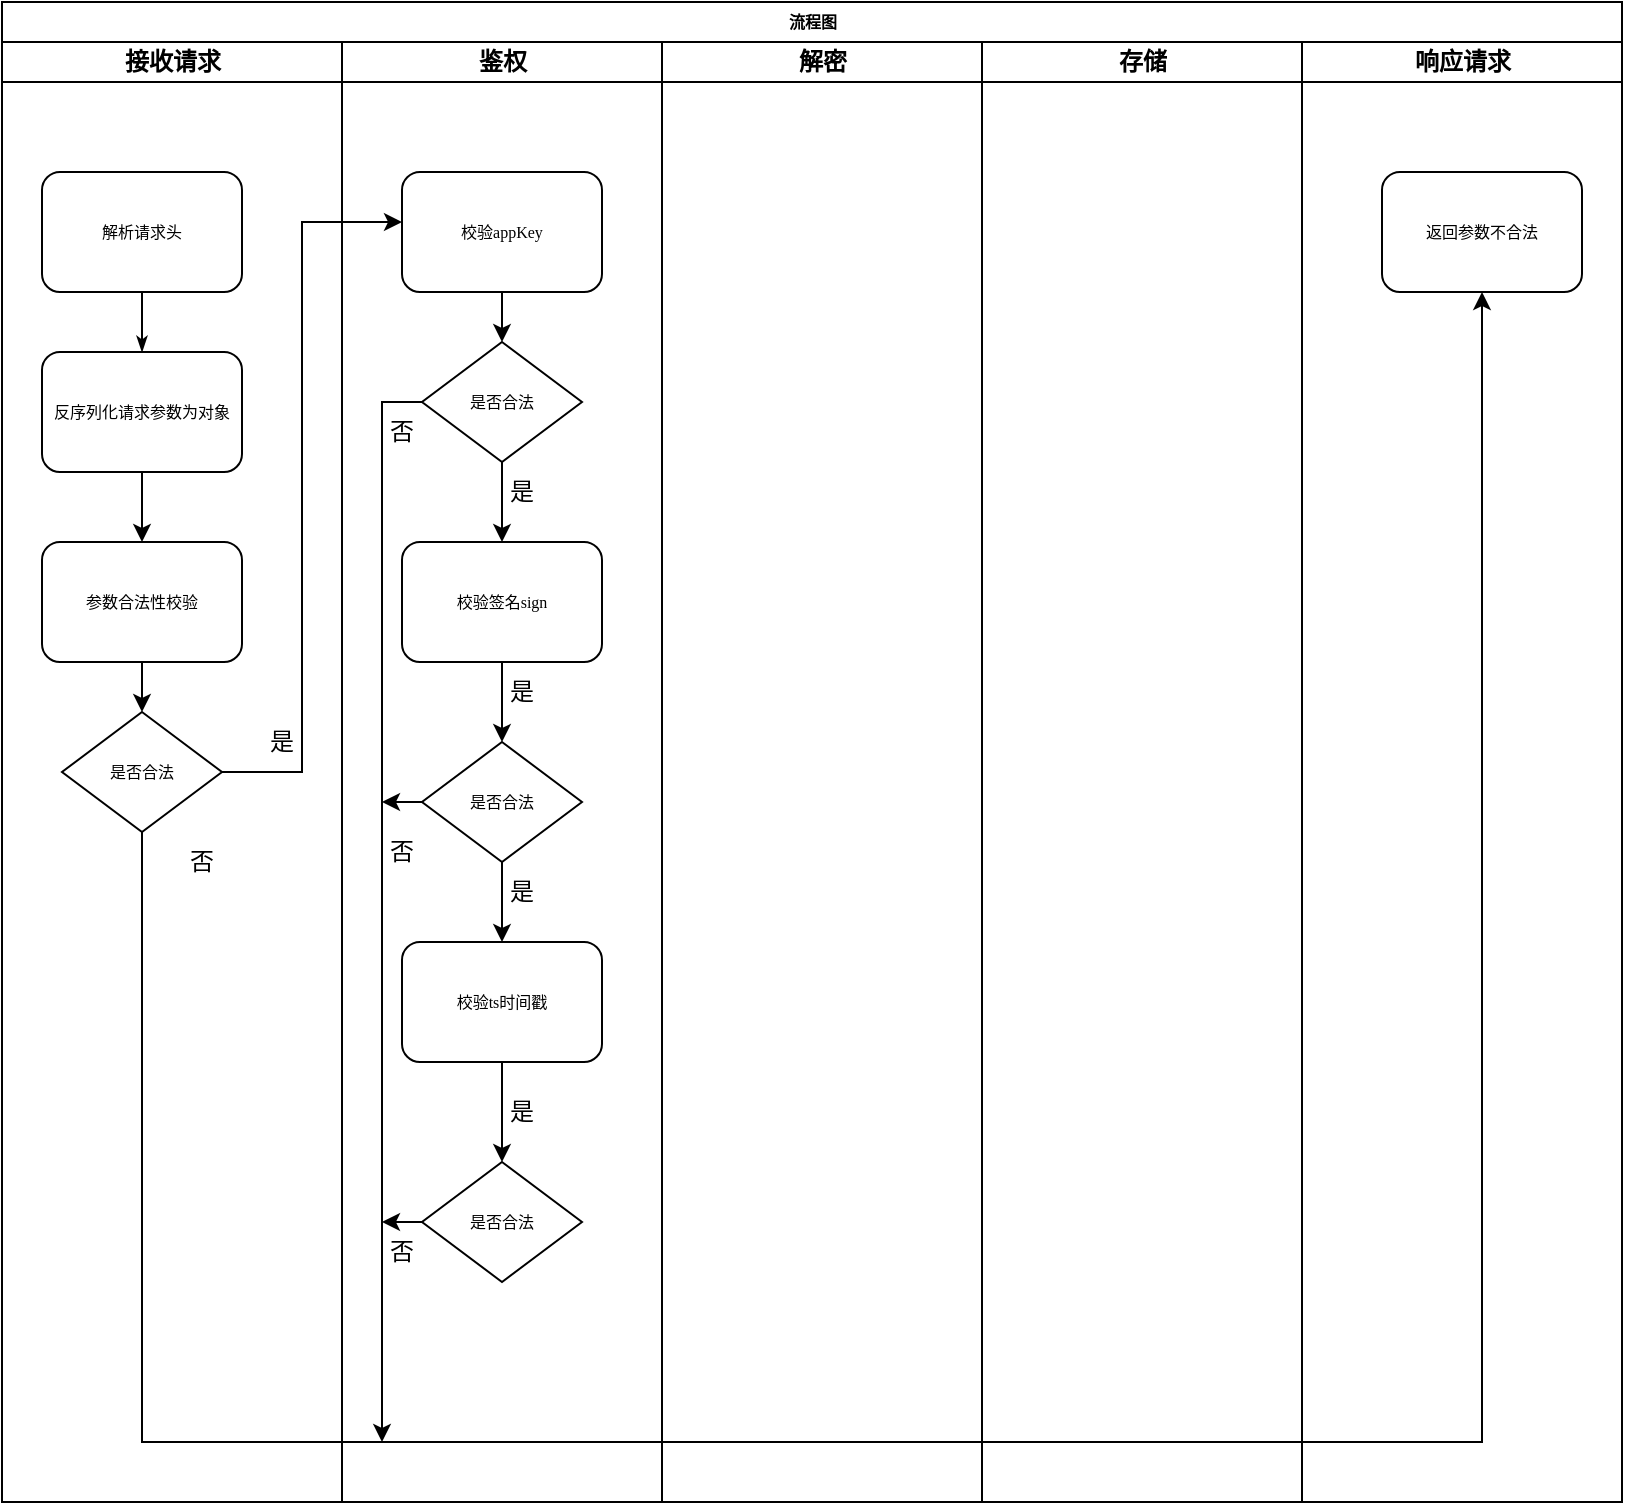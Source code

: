 <mxfile version="20.8.23" type="github">
  <diagram name="Page-1" id="74e2e168-ea6b-b213-b513-2b3c1d86103e">
    <mxGraphModel dx="1434" dy="764" grid="1" gridSize="10" guides="1" tooltips="1" connect="1" arrows="1" fold="1" page="1" pageScale="1" pageWidth="1100" pageHeight="850" background="none" math="0" shadow="0">
      <root>
        <mxCell id="0" />
        <mxCell id="1" parent="0" />
        <mxCell id="77e6c97f196da883-1" value="流程图" style="swimlane;html=1;childLayout=stackLayout;startSize=20;rounded=0;shadow=0;labelBackgroundColor=none;strokeWidth=1;fontFamily=Verdana;fontSize=8;align=center;" parent="1" vertex="1">
          <mxGeometry x="70" y="40" width="810" height="750" as="geometry" />
        </mxCell>
        <mxCell id="asibRYbvC8n6TS354WZj-12" value="" style="group" vertex="1" connectable="0" parent="77e6c97f196da883-1">
          <mxGeometry y="20" width="810" height="730" as="geometry" />
        </mxCell>
        <mxCell id="77e6c97f196da883-2" value="接收请求" style="swimlane;html=1;startSize=20;" parent="asibRYbvC8n6TS354WZj-12" vertex="1">
          <mxGeometry width="170" height="730" as="geometry" />
        </mxCell>
        <mxCell id="77e6c97f196da883-8" value="解析请求头" style="rounded=1;whiteSpace=wrap;html=1;shadow=0;labelBackgroundColor=none;strokeWidth=1;fontFamily=Verdana;fontSize=8;align=center;" parent="77e6c97f196da883-2" vertex="1">
          <mxGeometry x="20" y="65" width="100" height="60" as="geometry" />
        </mxCell>
        <mxCell id="asibRYbvC8n6TS354WZj-3" value="" style="edgeStyle=orthogonalEdgeStyle;rounded=0;orthogonalLoop=1;jettySize=auto;html=1;" edge="1" parent="77e6c97f196da883-2" source="77e6c97f196da883-9" target="asibRYbvC8n6TS354WZj-2">
          <mxGeometry relative="1" as="geometry" />
        </mxCell>
        <mxCell id="77e6c97f196da883-9" value="参数合法性校验" style="rounded=1;whiteSpace=wrap;html=1;shadow=0;labelBackgroundColor=none;strokeWidth=1;fontFamily=Verdana;fontSize=8;align=center;" parent="77e6c97f196da883-2" vertex="1">
          <mxGeometry x="20" y="250" width="100" height="60" as="geometry" />
        </mxCell>
        <mxCell id="asibRYbvC8n6TS354WZj-1" value="" style="edgeStyle=orthogonalEdgeStyle;rounded=0;orthogonalLoop=1;jettySize=auto;html=1;" edge="1" parent="77e6c97f196da883-2" source="77e6c97f196da883-11" target="77e6c97f196da883-9">
          <mxGeometry relative="1" as="geometry" />
        </mxCell>
        <mxCell id="77e6c97f196da883-11" value="反序列化请求参数为对象" style="rounded=1;whiteSpace=wrap;html=1;shadow=0;labelBackgroundColor=none;strokeWidth=1;fontFamily=Verdana;fontSize=8;align=center;" parent="77e6c97f196da883-2" vertex="1">
          <mxGeometry x="20" y="155" width="100" height="60" as="geometry" />
        </mxCell>
        <mxCell id="77e6c97f196da883-26" style="edgeStyle=orthogonalEdgeStyle;rounded=1;html=1;labelBackgroundColor=none;startArrow=none;startFill=0;startSize=5;endArrow=classicThin;endFill=1;endSize=5;jettySize=auto;orthogonalLoop=1;strokeWidth=1;fontFamily=Verdana;fontSize=8" parent="77e6c97f196da883-2" source="77e6c97f196da883-8" target="77e6c97f196da883-11" edge="1">
          <mxGeometry relative="1" as="geometry" />
        </mxCell>
        <mxCell id="asibRYbvC8n6TS354WZj-2" value="是否合法" style="rhombus;whiteSpace=wrap;html=1;rounded=0;shadow=0;labelBackgroundColor=none;strokeWidth=1;fontFamily=Verdana;fontSize=8;align=center;" vertex="1" parent="77e6c97f196da883-2">
          <mxGeometry x="30" y="335" width="80" height="60" as="geometry" />
        </mxCell>
        <mxCell id="asibRYbvC8n6TS354WZj-10" value="是" style="text;strokeColor=none;align=center;fillColor=none;html=1;verticalAlign=middle;whiteSpace=wrap;rounded=0;" vertex="1" parent="77e6c97f196da883-2">
          <mxGeometry x="110" y="335" width="60" height="30" as="geometry" />
        </mxCell>
        <mxCell id="asibRYbvC8n6TS354WZj-11" value="否" style="text;strokeColor=none;align=center;fillColor=none;html=1;verticalAlign=middle;whiteSpace=wrap;rounded=0;" vertex="1" parent="77e6c97f196da883-2">
          <mxGeometry x="70" y="395" width="60" height="30" as="geometry" />
        </mxCell>
        <mxCell id="77e6c97f196da883-3" value="鉴权" style="swimlane;html=1;startSize=20;" parent="asibRYbvC8n6TS354WZj-12" vertex="1">
          <mxGeometry x="170" width="160" height="730" as="geometry" />
        </mxCell>
        <mxCell id="asibRYbvC8n6TS354WZj-24" value="" style="edgeStyle=orthogonalEdgeStyle;rounded=0;orthogonalLoop=1;jettySize=auto;html=1;" edge="1" parent="77e6c97f196da883-3" source="77e6c97f196da883-10" target="asibRYbvC8n6TS354WZj-23">
          <mxGeometry relative="1" as="geometry" />
        </mxCell>
        <mxCell id="77e6c97f196da883-10" value="校验appKey" style="rounded=1;whiteSpace=wrap;html=1;shadow=0;labelBackgroundColor=none;strokeWidth=1;fontFamily=Verdana;fontSize=8;align=center;" parent="77e6c97f196da883-3" vertex="1">
          <mxGeometry x="30" y="65" width="100" height="60" as="geometry" />
        </mxCell>
        <mxCell id="asibRYbvC8n6TS354WZj-33" value="" style="edgeStyle=orthogonalEdgeStyle;rounded=0;orthogonalLoop=1;jettySize=auto;html=1;entryX=0.5;entryY=0;entryDx=0;entryDy=0;" edge="1" parent="77e6c97f196da883-3" source="asibRYbvC8n6TS354WZj-13" target="asibRYbvC8n6TS354WZj-30">
          <mxGeometry relative="1" as="geometry" />
        </mxCell>
        <mxCell id="asibRYbvC8n6TS354WZj-13" value="校验签名sign" style="rounded=1;whiteSpace=wrap;html=1;shadow=0;labelBackgroundColor=none;strokeWidth=1;fontFamily=Verdana;fontSize=8;align=center;" vertex="1" parent="77e6c97f196da883-3">
          <mxGeometry x="30" y="250" width="100" height="60" as="geometry" />
        </mxCell>
        <mxCell id="asibRYbvC8n6TS354WZj-39" value="" style="edgeStyle=orthogonalEdgeStyle;rounded=0;orthogonalLoop=1;jettySize=auto;html=1;" edge="1" parent="77e6c97f196da883-3" source="asibRYbvC8n6TS354WZj-16" target="asibRYbvC8n6TS354WZj-38">
          <mxGeometry relative="1" as="geometry" />
        </mxCell>
        <mxCell id="asibRYbvC8n6TS354WZj-16" value="校验ts时间戳" style="rounded=1;whiteSpace=wrap;html=1;shadow=0;labelBackgroundColor=none;strokeWidth=1;fontFamily=Verdana;fontSize=8;align=center;" vertex="1" parent="77e6c97f196da883-3">
          <mxGeometry x="30" y="450" width="100" height="60" as="geometry" />
        </mxCell>
        <mxCell id="asibRYbvC8n6TS354WZj-28" value="" style="edgeStyle=orthogonalEdgeStyle;rounded=0;orthogonalLoop=1;jettySize=auto;html=1;" edge="1" parent="77e6c97f196da883-3" source="asibRYbvC8n6TS354WZj-23" target="asibRYbvC8n6TS354WZj-13">
          <mxGeometry relative="1" as="geometry" />
        </mxCell>
        <mxCell id="asibRYbvC8n6TS354WZj-23" value="是否合法" style="rhombus;whiteSpace=wrap;html=1;rounded=0;shadow=0;labelBackgroundColor=none;strokeWidth=1;fontFamily=Verdana;fontSize=8;align=center;" vertex="1" parent="77e6c97f196da883-3">
          <mxGeometry x="40" y="150" width="80" height="60" as="geometry" />
        </mxCell>
        <mxCell id="asibRYbvC8n6TS354WZj-29" value="是" style="text;strokeColor=none;align=center;fillColor=none;html=1;verticalAlign=middle;whiteSpace=wrap;rounded=0;" vertex="1" parent="77e6c97f196da883-3">
          <mxGeometry x="60" y="210" width="60" height="30" as="geometry" />
        </mxCell>
        <mxCell id="asibRYbvC8n6TS354WZj-35" value="" style="edgeStyle=orthogonalEdgeStyle;rounded=0;orthogonalLoop=1;jettySize=auto;html=1;" edge="1" parent="77e6c97f196da883-3" source="asibRYbvC8n6TS354WZj-30" target="asibRYbvC8n6TS354WZj-16">
          <mxGeometry relative="1" as="geometry" />
        </mxCell>
        <mxCell id="asibRYbvC8n6TS354WZj-30" value="是否合法" style="rhombus;whiteSpace=wrap;html=1;rounded=0;shadow=0;labelBackgroundColor=none;strokeWidth=1;fontFamily=Verdana;fontSize=8;align=center;" vertex="1" parent="77e6c97f196da883-3">
          <mxGeometry x="40" y="350" width="80" height="60" as="geometry" />
        </mxCell>
        <mxCell id="asibRYbvC8n6TS354WZj-31" value="是" style="text;strokeColor=none;align=center;fillColor=none;html=1;verticalAlign=middle;whiteSpace=wrap;rounded=0;" vertex="1" parent="77e6c97f196da883-3">
          <mxGeometry x="60" y="310" width="60" height="30" as="geometry" />
        </mxCell>
        <mxCell id="asibRYbvC8n6TS354WZj-36" value="是" style="text;strokeColor=none;align=center;fillColor=none;html=1;verticalAlign=middle;whiteSpace=wrap;rounded=0;" vertex="1" parent="77e6c97f196da883-3">
          <mxGeometry x="60" y="410" width="60" height="30" as="geometry" />
        </mxCell>
        <mxCell id="asibRYbvC8n6TS354WZj-38" value="是否合法" style="rhombus;whiteSpace=wrap;html=1;rounded=0;shadow=0;labelBackgroundColor=none;strokeWidth=1;fontFamily=Verdana;fontSize=8;align=center;" vertex="1" parent="77e6c97f196da883-3">
          <mxGeometry x="40" y="560" width="80" height="60" as="geometry" />
        </mxCell>
        <mxCell id="asibRYbvC8n6TS354WZj-40" value="是" style="text;strokeColor=none;align=center;fillColor=none;html=1;verticalAlign=middle;whiteSpace=wrap;rounded=0;" vertex="1" parent="77e6c97f196da883-3">
          <mxGeometry x="60" y="520" width="60" height="30" as="geometry" />
        </mxCell>
        <mxCell id="asibRYbvC8n6TS354WZj-44" value="否" style="text;strokeColor=none;align=center;fillColor=none;html=1;verticalAlign=middle;whiteSpace=wrap;rounded=0;" vertex="1" parent="77e6c97f196da883-3">
          <mxGeometry y="390" width="60" height="30" as="geometry" />
        </mxCell>
        <mxCell id="asibRYbvC8n6TS354WZj-45" value="否" style="text;strokeColor=none;align=center;fillColor=none;html=1;verticalAlign=middle;whiteSpace=wrap;rounded=0;" vertex="1" parent="77e6c97f196da883-3">
          <mxGeometry y="180" width="60" height="30" as="geometry" />
        </mxCell>
        <mxCell id="asibRYbvC8n6TS354WZj-46" value="否" style="text;strokeColor=none;align=center;fillColor=none;html=1;verticalAlign=middle;whiteSpace=wrap;rounded=0;" vertex="1" parent="77e6c97f196da883-3">
          <mxGeometry y="590" width="60" height="30" as="geometry" />
        </mxCell>
        <mxCell id="77e6c97f196da883-4" value="解密" style="swimlane;html=1;startSize=20;" parent="asibRYbvC8n6TS354WZj-12" vertex="1">
          <mxGeometry x="330" width="160" height="730" as="geometry" />
        </mxCell>
        <mxCell id="77e6c97f196da883-5" value="存储" style="swimlane;html=1;startSize=20;" parent="asibRYbvC8n6TS354WZj-12" vertex="1">
          <mxGeometry x="490" width="160" height="730" as="geometry">
            <mxRectangle x="480" y="20" width="40" height="730" as="alternateBounds" />
          </mxGeometry>
        </mxCell>
        <mxCell id="77e6c97f196da883-6" value="响应请求" style="swimlane;html=1;startSize=20;" parent="asibRYbvC8n6TS354WZj-12" vertex="1">
          <mxGeometry x="650" width="160" height="730" as="geometry" />
        </mxCell>
        <mxCell id="asibRYbvC8n6TS354WZj-6" value="返回参数不合法" style="rounded=1;whiteSpace=wrap;html=1;shadow=0;labelBackgroundColor=none;strokeWidth=1;fontFamily=Verdana;fontSize=8;align=center;" vertex="1" parent="77e6c97f196da883-6">
          <mxGeometry x="40" y="65" width="100" height="60" as="geometry" />
        </mxCell>
        <mxCell id="asibRYbvC8n6TS354WZj-8" value="" style="edgeStyle=orthogonalEdgeStyle;rounded=0;orthogonalLoop=1;jettySize=auto;html=1;" edge="1" parent="asibRYbvC8n6TS354WZj-12" source="asibRYbvC8n6TS354WZj-2" target="77e6c97f196da883-10">
          <mxGeometry relative="1" as="geometry">
            <Array as="points">
              <mxPoint x="150" y="365" />
              <mxPoint x="150" y="90" />
            </Array>
          </mxGeometry>
        </mxCell>
        <mxCell id="asibRYbvC8n6TS354WZj-9" value="" style="edgeStyle=orthogonalEdgeStyle;rounded=0;orthogonalLoop=1;jettySize=auto;html=1;" edge="1" parent="asibRYbvC8n6TS354WZj-12" source="asibRYbvC8n6TS354WZj-2" target="asibRYbvC8n6TS354WZj-6">
          <mxGeometry relative="1" as="geometry">
            <Array as="points">
              <mxPoint x="70" y="700" />
              <mxPoint x="740" y="700" />
            </Array>
          </mxGeometry>
        </mxCell>
        <mxCell id="asibRYbvC8n6TS354WZj-37" value="" style="edgeStyle=orthogonalEdgeStyle;rounded=0;orthogonalLoop=1;jettySize=auto;html=1;" edge="1" parent="asibRYbvC8n6TS354WZj-12" source="asibRYbvC8n6TS354WZj-23">
          <mxGeometry relative="1" as="geometry">
            <mxPoint x="190" y="700" as="targetPoint" />
          </mxGeometry>
        </mxCell>
        <mxCell id="asibRYbvC8n6TS354WZj-41" value="" style="edgeStyle=orthogonalEdgeStyle;rounded=0;orthogonalLoop=1;jettySize=auto;html=1;" edge="1" parent="asibRYbvC8n6TS354WZj-12" source="asibRYbvC8n6TS354WZj-30">
          <mxGeometry relative="1" as="geometry">
            <mxPoint x="190" y="380" as="targetPoint" />
          </mxGeometry>
        </mxCell>
        <mxCell id="asibRYbvC8n6TS354WZj-43" value="" style="edgeStyle=orthogonalEdgeStyle;rounded=0;orthogonalLoop=1;jettySize=auto;html=1;" edge="1" parent="asibRYbvC8n6TS354WZj-12" source="asibRYbvC8n6TS354WZj-38">
          <mxGeometry relative="1" as="geometry">
            <mxPoint x="190" y="590" as="targetPoint" />
          </mxGeometry>
        </mxCell>
      </root>
    </mxGraphModel>
  </diagram>
</mxfile>
